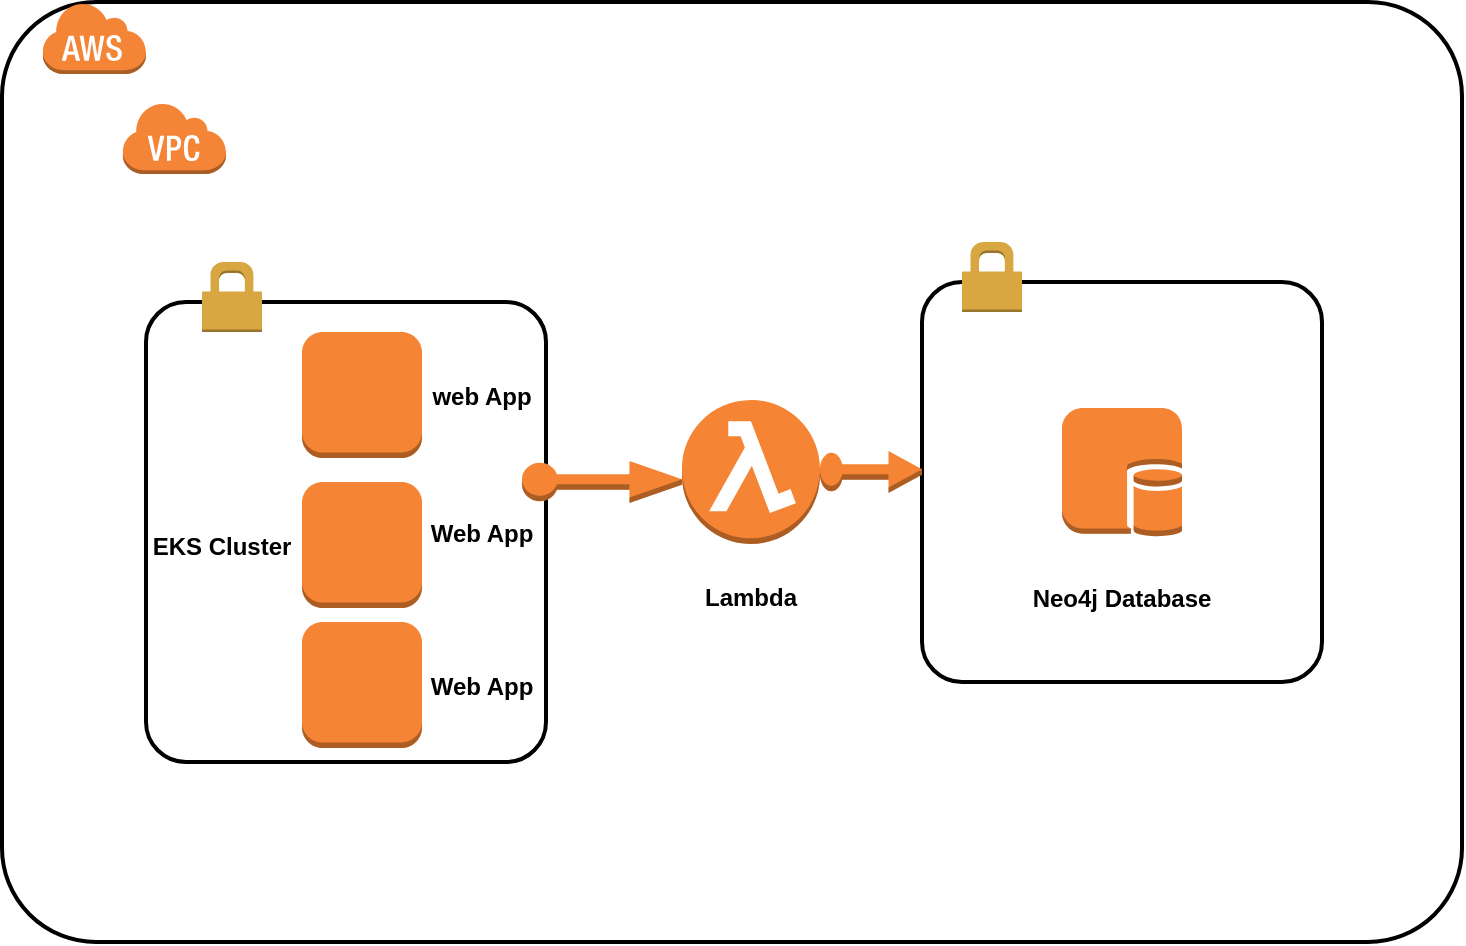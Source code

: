 <mxfile version="13.9.8" type="github">
  <diagram id="B8krtiaqbcrNbSi5QkYc" name="Page-1">
    <mxGraphModel dx="806" dy="578" grid="1" gridSize="10" guides="1" tooltips="1" connect="1" arrows="1" fold="1" page="1" pageScale="1" pageWidth="850" pageHeight="1100" math="0" shadow="0">
      <root>
        <mxCell id="0" />
        <mxCell id="1" parent="0" />
        <mxCell id="BQF2pUoWvjdwUNASlidn-3" value="" style="rounded=1;arcSize=10;dashed=0;fillColor=none;gradientColor=none;strokeWidth=2;" vertex="1" parent="1">
          <mxGeometry x="40" y="100" width="730" height="470" as="geometry" />
        </mxCell>
        <mxCell id="BQF2pUoWvjdwUNASlidn-4" value="" style="dashed=0;html=1;shape=mxgraph.aws3.cloud;fillColor=#F58536;gradientColor=none;dashed=0;" vertex="1" parent="1">
          <mxGeometry x="60" y="100" width="52" height="36" as="geometry" />
        </mxCell>
        <mxCell id="BQF2pUoWvjdwUNASlidn-6" value="" style="dashed=0;html=1;shape=mxgraph.aws3.virtual_private_cloud;fillColor=#F58536;gradientColor=none;dashed=0;" vertex="1" parent="1">
          <mxGeometry x="100" y="150" width="52" height="36" as="geometry" />
        </mxCell>
        <mxCell id="BQF2pUoWvjdwUNASlidn-9" value="" style="rounded=1;arcSize=10;dashed=0;fillColor=none;gradientColor=none;strokeWidth=2;" vertex="1" parent="1">
          <mxGeometry x="112" y="250" width="200" height="230" as="geometry" />
        </mxCell>
        <mxCell id="BQF2pUoWvjdwUNASlidn-10" value="" style="dashed=0;html=1;shape=mxgraph.aws3.permissions;fillColor=#D9A741;gradientColor=none;dashed=0;" vertex="1" parent="1">
          <mxGeometry x="140" y="230" width="30" height="35" as="geometry" />
        </mxCell>
        <mxCell id="BQF2pUoWvjdwUNASlidn-11" value="" style="rounded=1;arcSize=10;dashed=0;fillColor=none;gradientColor=none;strokeWidth=2;" vertex="1" parent="1">
          <mxGeometry x="500" y="240" width="200" height="200" as="geometry" />
        </mxCell>
        <mxCell id="BQF2pUoWvjdwUNASlidn-12" value="" style="dashed=0;html=1;shape=mxgraph.aws3.permissions;fillColor=#D9A741;gradientColor=none;dashed=0;" vertex="1" parent="1">
          <mxGeometry x="520" y="220" width="30" height="35" as="geometry" />
        </mxCell>
        <mxCell id="BQF2pUoWvjdwUNASlidn-14" value="" style="outlineConnect=0;dashed=0;verticalLabelPosition=bottom;verticalAlign=top;align=center;html=1;shape=mxgraph.aws3.lambda_function;fillColor=#F58534;gradientColor=none;" vertex="1" parent="1">
          <mxGeometry x="380" y="299" width="69" height="72" as="geometry" />
        </mxCell>
        <object label="" id="BQF2pUoWvjdwUNASlidn-16">
          <mxCell style="outlineConnect=0;dashed=0;verticalLabelPosition=bottom;verticalAlign=top;align=center;html=1;shape=mxgraph.aws3.instance;fillColor=#F58534;gradientColor=none;" vertex="1" parent="1">
            <mxGeometry x="190" y="265" width="60" height="63" as="geometry" />
          </mxCell>
        </object>
        <mxCell id="BQF2pUoWvjdwUNASlidn-17" value="" style="outlineConnect=0;dashed=0;verticalLabelPosition=bottom;verticalAlign=top;align=center;html=1;shape=mxgraph.aws3.instance;fillColor=#F58534;gradientColor=none;" vertex="1" parent="1">
          <mxGeometry x="190" y="340" width="60" height="63" as="geometry" />
        </mxCell>
        <mxCell id="BQF2pUoWvjdwUNASlidn-18" value="" style="outlineConnect=0;dashed=0;verticalLabelPosition=bottom;verticalAlign=top;align=center;html=1;shape=mxgraph.aws3.instance;fillColor=#F58534;gradientColor=none;" vertex="1" parent="1">
          <mxGeometry x="190" y="410" width="60" height="63" as="geometry" />
        </mxCell>
        <mxCell id="BQF2pUoWvjdwUNASlidn-19" value="" style="outlineConnect=0;dashed=0;verticalLabelPosition=bottom;verticalAlign=top;align=center;html=1;shape=mxgraph.aws3.db_on_instance;fillColor=#F58534;gradientColor=none;" vertex="1" parent="1">
          <mxGeometry x="570" y="303" width="60" height="64.5" as="geometry" />
        </mxCell>
        <mxCell id="BQF2pUoWvjdwUNASlidn-20" value="EKS Cluster" style="text;align=center;fontStyle=1;verticalAlign=middle;spacingLeft=3;spacingRight=3;strokeColor=none;rotatable=0;points=[[0,0.5],[1,0.5]];portConstraint=eastwest;" vertex="1" parent="1">
          <mxGeometry x="110" y="358.5" width="80" height="26" as="geometry" />
        </mxCell>
        <mxCell id="BQF2pUoWvjdwUNASlidn-21" value="" style="outlineConnect=0;dashed=0;verticalLabelPosition=bottom;verticalAlign=top;align=center;html=1;shape=mxgraph.aws3.elastic_ip;fillColor=#F58534;gradientColor=none;" vertex="1" parent="1">
          <mxGeometry x="300" y="329.5" width="80" height="21" as="geometry" />
        </mxCell>
        <mxCell id="BQF2pUoWvjdwUNASlidn-22" value="" style="outlineConnect=0;dashed=0;verticalLabelPosition=bottom;verticalAlign=top;align=center;html=1;shape=mxgraph.aws3.elastic_ip;fillColor=#F58534;gradientColor=none;" vertex="1" parent="1">
          <mxGeometry x="449" y="324.5" width="51" height="21" as="geometry" />
        </mxCell>
        <mxCell id="BQF2pUoWvjdwUNASlidn-23" value="Lambda" style="text;align=center;fontStyle=1;verticalAlign=middle;spacingLeft=3;spacingRight=3;strokeColor=none;rotatable=0;points=[[0,0.5],[1,0.5]];portConstraint=eastwest;" vertex="1" parent="1">
          <mxGeometry x="374.5" y="384" width="80" height="26" as="geometry" />
        </mxCell>
        <mxCell id="BQF2pUoWvjdwUNASlidn-24" value="Neo4j Database" style="text;align=center;fontStyle=1;verticalAlign=middle;spacingLeft=3;spacingRight=3;strokeColor=none;rotatable=0;points=[[0,0.5],[1,0.5]];portConstraint=eastwest;" vertex="1" parent="1">
          <mxGeometry x="560" y="384.5" width="80" height="26" as="geometry" />
        </mxCell>
        <mxCell id="BQF2pUoWvjdwUNASlidn-26" value="Web App" style="text;align=center;fontStyle=1;verticalAlign=middle;spacingLeft=3;spacingRight=3;strokeColor=none;rotatable=0;points=[[0,0.5],[1,0.5]];portConstraint=eastwest;" vertex="1" parent="1">
          <mxGeometry x="240" y="352" width="80" height="26" as="geometry" />
        </mxCell>
        <mxCell id="BQF2pUoWvjdwUNASlidn-27" value="web App" style="text;align=center;fontStyle=1;verticalAlign=middle;spacingLeft=3;spacingRight=3;strokeColor=none;rotatable=0;points=[[0,0.5],[1,0.5]];portConstraint=eastwest;" vertex="1" parent="1">
          <mxGeometry x="240" y="283.5" width="80" height="26" as="geometry" />
        </mxCell>
        <mxCell id="BQF2pUoWvjdwUNASlidn-28" value="Web App" style="text;align=center;fontStyle=1;verticalAlign=middle;spacingLeft=3;spacingRight=3;strokeColor=none;rotatable=0;points=[[0,0.5],[1,0.5]];portConstraint=eastwest;" vertex="1" parent="1">
          <mxGeometry x="240" y="428.5" width="80" height="26" as="geometry" />
        </mxCell>
      </root>
    </mxGraphModel>
  </diagram>
</mxfile>
